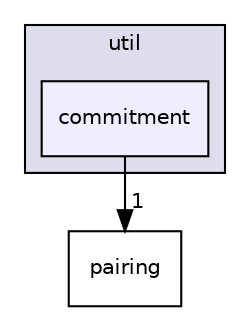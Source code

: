 digraph "include/util/commitment" {
  compound=true
  node [ fontsize="10", fontname="Helvetica"];
  edge [ labelfontsize="10", labelfontname="Helvetica"];
  subgraph clusterdir_586ad3c2f85d776b984733890d824e3e {
    graph [ bgcolor="#ddddee", pencolor="black", label="util" fontname="Helvetica", fontsize="10", URL="dir_586ad3c2f85d776b984733890d824e3e.html"]
  dir_075cb8930e442d16af3ca7acfb17ada5 [shape=box, label="commitment", style="filled", fillcolor="#eeeeff", pencolor="black", URL="dir_075cb8930e442d16af3ca7acfb17ada5.html"];
  }
  dir_6cbc6528ce3cec159cd629fa89c4ec30 [shape=box label="pairing" URL="dir_6cbc6528ce3cec159cd629fa89c4ec30.html"];
  dir_075cb8930e442d16af3ca7acfb17ada5->dir_6cbc6528ce3cec159cd629fa89c4ec30 [headlabel="1", labeldistance=1.5 headhref="dir_000027_000013.html"];
}

